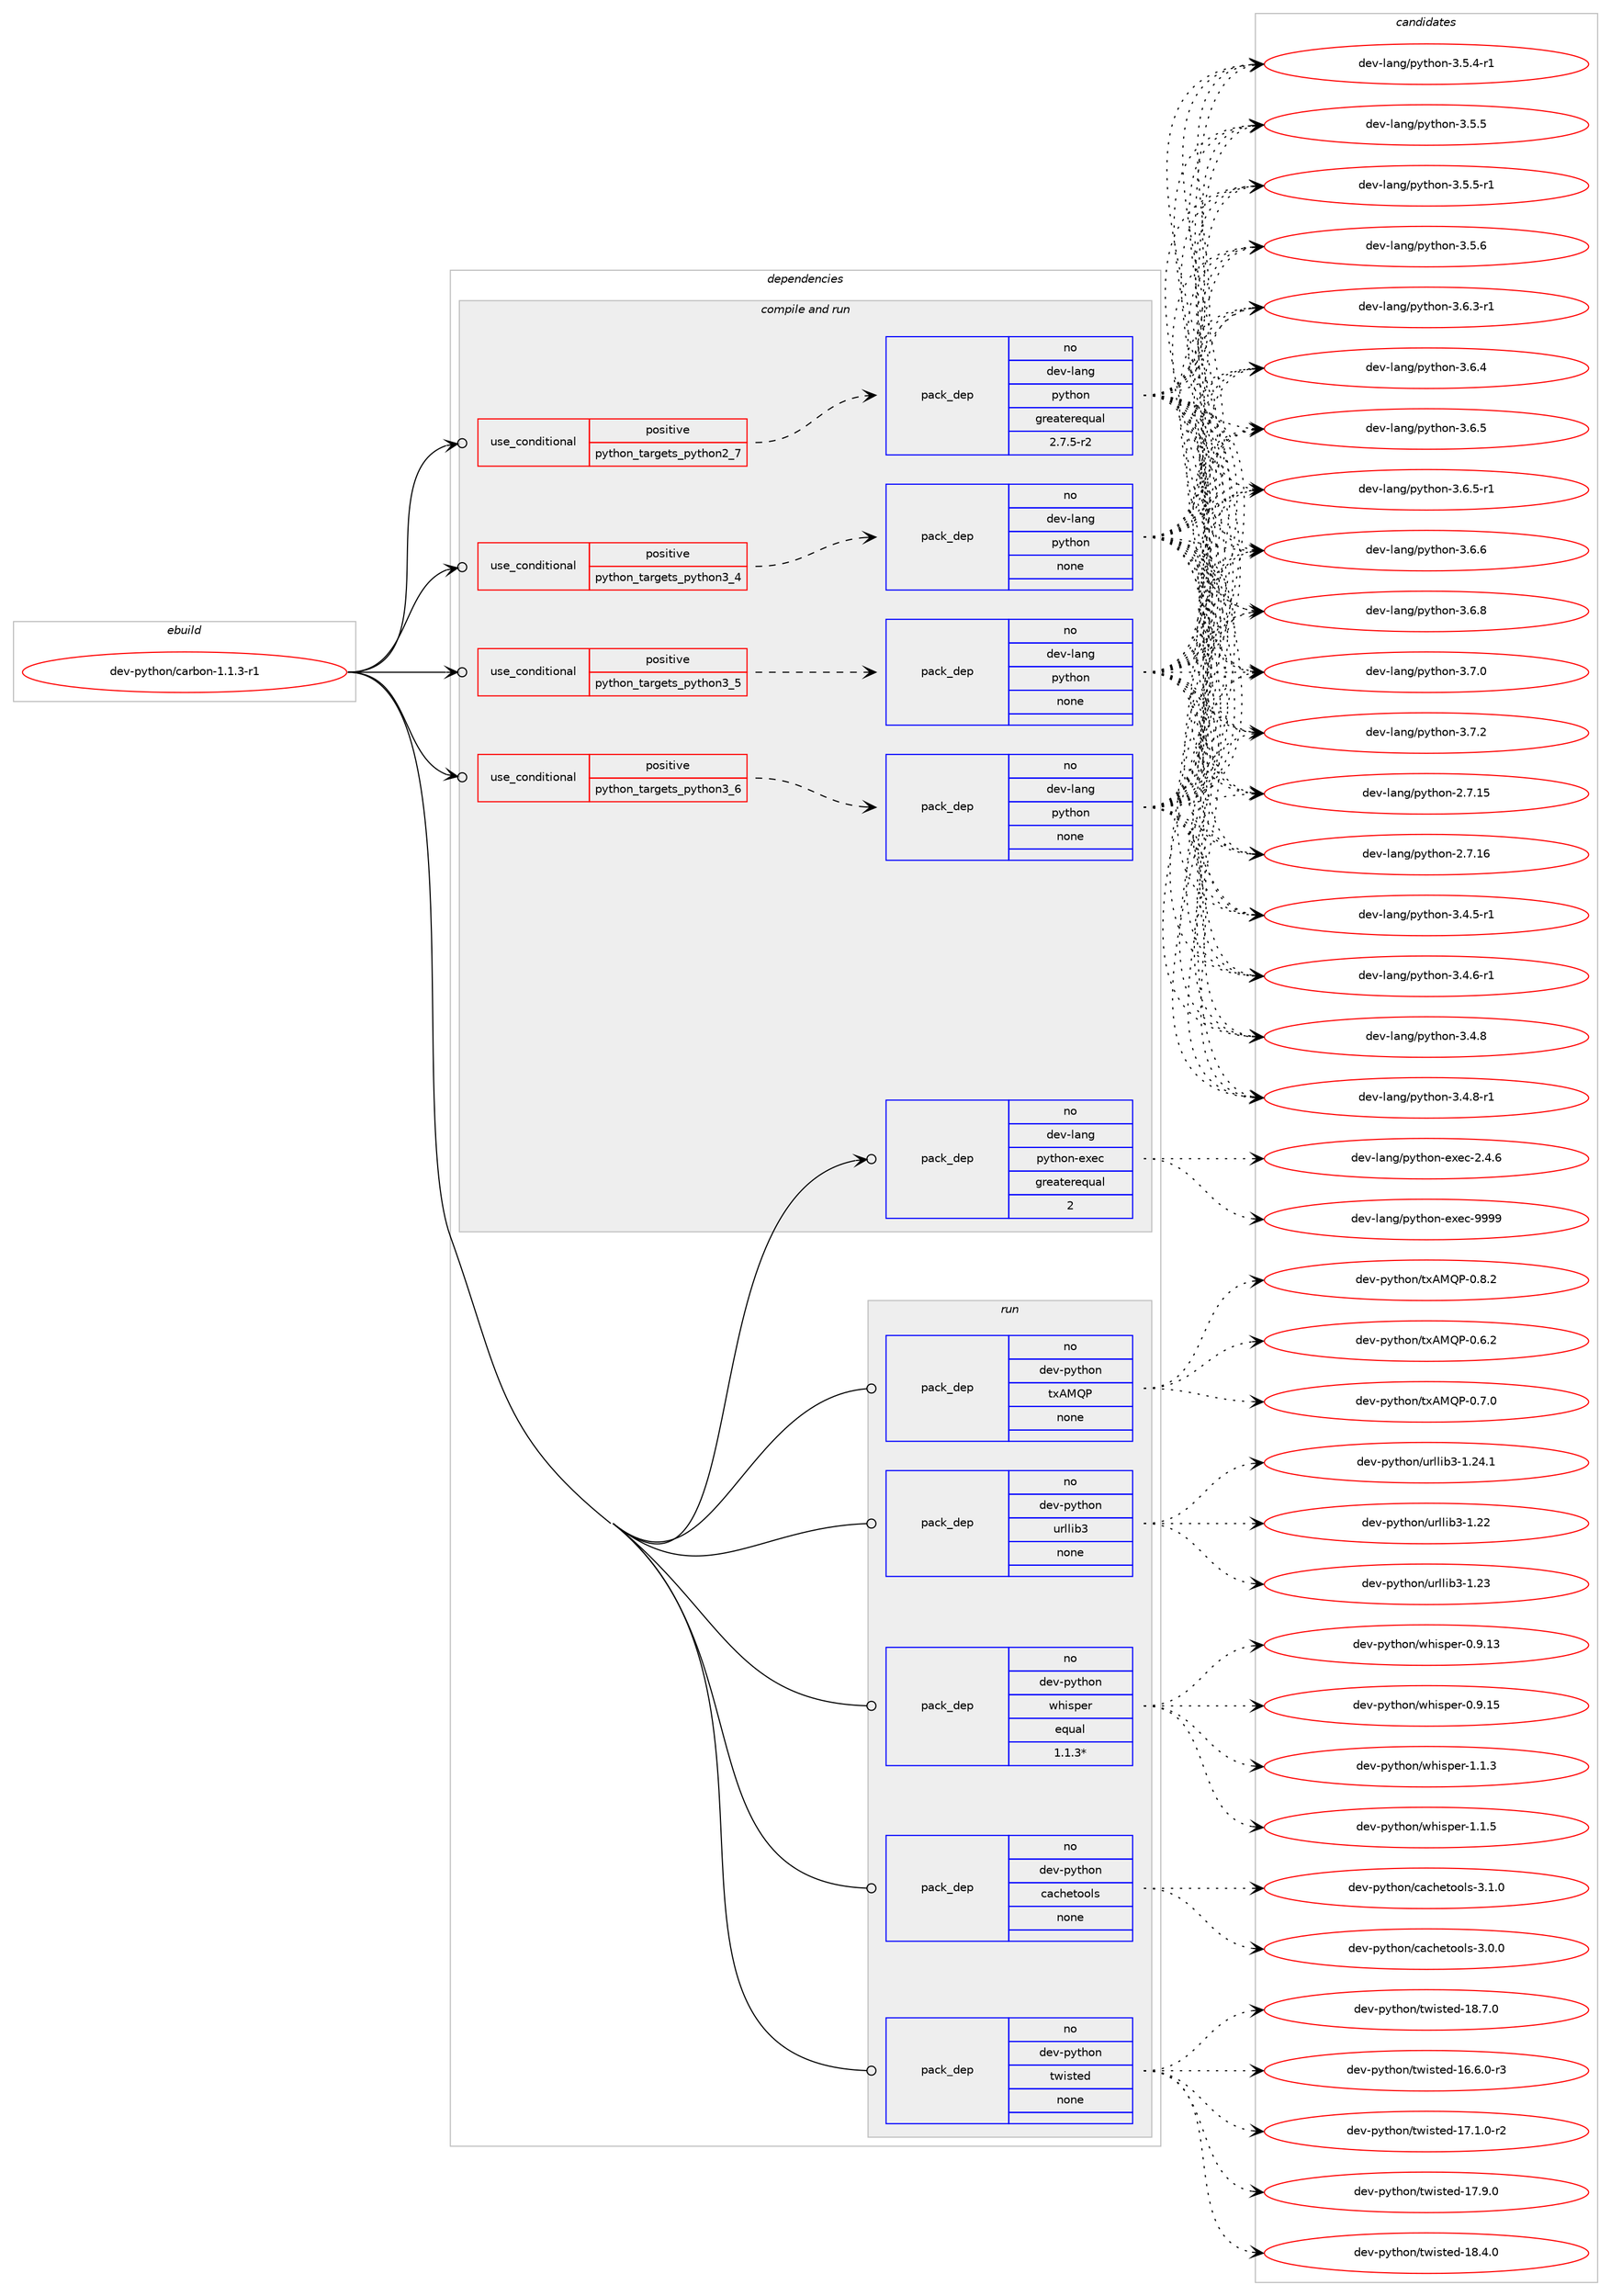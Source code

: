 digraph prolog {

# *************
# Graph options
# *************

newrank=true;
concentrate=true;
compound=true;
graph [rankdir=LR,fontname=Helvetica,fontsize=10,ranksep=1.5];#, ranksep=2.5, nodesep=0.2];
edge  [arrowhead=vee];
node  [fontname=Helvetica,fontsize=10];

# **********
# The ebuild
# **********

subgraph cluster_leftcol {
color=gray;
rank=same;
label=<<i>ebuild</i>>;
id [label="dev-python/carbon-1.1.3-r1", color=red, width=4, href="../dev-python/carbon-1.1.3-r1.svg"];
}

# ****************
# The dependencies
# ****************

subgraph cluster_midcol {
color=gray;
label=<<i>dependencies</i>>;
subgraph cluster_compile {
fillcolor="#eeeeee";
style=filled;
label=<<i>compile</i>>;
}
subgraph cluster_compileandrun {
fillcolor="#eeeeee";
style=filled;
label=<<i>compile and run</i>>;
subgraph cond372056 {
dependency1402395 [label=<<TABLE BORDER="0" CELLBORDER="1" CELLSPACING="0" CELLPADDING="4"><TR><TD ROWSPAN="3" CELLPADDING="10">use_conditional</TD></TR><TR><TD>positive</TD></TR><TR><TD>python_targets_python2_7</TD></TR></TABLE>>, shape=none, color=red];
subgraph pack1007104 {
dependency1402396 [label=<<TABLE BORDER="0" CELLBORDER="1" CELLSPACING="0" CELLPADDING="4" WIDTH="220"><TR><TD ROWSPAN="6" CELLPADDING="30">pack_dep</TD></TR><TR><TD WIDTH="110">no</TD></TR><TR><TD>dev-lang</TD></TR><TR><TD>python</TD></TR><TR><TD>greaterequal</TD></TR><TR><TD>2.7.5-r2</TD></TR></TABLE>>, shape=none, color=blue];
}
dependency1402395:e -> dependency1402396:w [weight=20,style="dashed",arrowhead="vee"];
}
id:e -> dependency1402395:w [weight=20,style="solid",arrowhead="odotvee"];
subgraph cond372057 {
dependency1402397 [label=<<TABLE BORDER="0" CELLBORDER="1" CELLSPACING="0" CELLPADDING="4"><TR><TD ROWSPAN="3" CELLPADDING="10">use_conditional</TD></TR><TR><TD>positive</TD></TR><TR><TD>python_targets_python3_4</TD></TR></TABLE>>, shape=none, color=red];
subgraph pack1007105 {
dependency1402398 [label=<<TABLE BORDER="0" CELLBORDER="1" CELLSPACING="0" CELLPADDING="4" WIDTH="220"><TR><TD ROWSPAN="6" CELLPADDING="30">pack_dep</TD></TR><TR><TD WIDTH="110">no</TD></TR><TR><TD>dev-lang</TD></TR><TR><TD>python</TD></TR><TR><TD>none</TD></TR><TR><TD></TD></TR></TABLE>>, shape=none, color=blue];
}
dependency1402397:e -> dependency1402398:w [weight=20,style="dashed",arrowhead="vee"];
}
id:e -> dependency1402397:w [weight=20,style="solid",arrowhead="odotvee"];
subgraph cond372058 {
dependency1402399 [label=<<TABLE BORDER="0" CELLBORDER="1" CELLSPACING="0" CELLPADDING="4"><TR><TD ROWSPAN="3" CELLPADDING="10">use_conditional</TD></TR><TR><TD>positive</TD></TR><TR><TD>python_targets_python3_5</TD></TR></TABLE>>, shape=none, color=red];
subgraph pack1007106 {
dependency1402400 [label=<<TABLE BORDER="0" CELLBORDER="1" CELLSPACING="0" CELLPADDING="4" WIDTH="220"><TR><TD ROWSPAN="6" CELLPADDING="30">pack_dep</TD></TR><TR><TD WIDTH="110">no</TD></TR><TR><TD>dev-lang</TD></TR><TR><TD>python</TD></TR><TR><TD>none</TD></TR><TR><TD></TD></TR></TABLE>>, shape=none, color=blue];
}
dependency1402399:e -> dependency1402400:w [weight=20,style="dashed",arrowhead="vee"];
}
id:e -> dependency1402399:w [weight=20,style="solid",arrowhead="odotvee"];
subgraph cond372059 {
dependency1402401 [label=<<TABLE BORDER="0" CELLBORDER="1" CELLSPACING="0" CELLPADDING="4"><TR><TD ROWSPAN="3" CELLPADDING="10">use_conditional</TD></TR><TR><TD>positive</TD></TR><TR><TD>python_targets_python3_6</TD></TR></TABLE>>, shape=none, color=red];
subgraph pack1007107 {
dependency1402402 [label=<<TABLE BORDER="0" CELLBORDER="1" CELLSPACING="0" CELLPADDING="4" WIDTH="220"><TR><TD ROWSPAN="6" CELLPADDING="30">pack_dep</TD></TR><TR><TD WIDTH="110">no</TD></TR><TR><TD>dev-lang</TD></TR><TR><TD>python</TD></TR><TR><TD>none</TD></TR><TR><TD></TD></TR></TABLE>>, shape=none, color=blue];
}
dependency1402401:e -> dependency1402402:w [weight=20,style="dashed",arrowhead="vee"];
}
id:e -> dependency1402401:w [weight=20,style="solid",arrowhead="odotvee"];
subgraph pack1007108 {
dependency1402403 [label=<<TABLE BORDER="0" CELLBORDER="1" CELLSPACING="0" CELLPADDING="4" WIDTH="220"><TR><TD ROWSPAN="6" CELLPADDING="30">pack_dep</TD></TR><TR><TD WIDTH="110">no</TD></TR><TR><TD>dev-lang</TD></TR><TR><TD>python-exec</TD></TR><TR><TD>greaterequal</TD></TR><TR><TD>2</TD></TR></TABLE>>, shape=none, color=blue];
}
id:e -> dependency1402403:w [weight=20,style="solid",arrowhead="odotvee"];
}
subgraph cluster_run {
fillcolor="#eeeeee";
style=filled;
label=<<i>run</i>>;
subgraph pack1007109 {
dependency1402404 [label=<<TABLE BORDER="0" CELLBORDER="1" CELLSPACING="0" CELLPADDING="4" WIDTH="220"><TR><TD ROWSPAN="6" CELLPADDING="30">pack_dep</TD></TR><TR><TD WIDTH="110">no</TD></TR><TR><TD>dev-python</TD></TR><TR><TD>cachetools</TD></TR><TR><TD>none</TD></TR><TR><TD></TD></TR></TABLE>>, shape=none, color=blue];
}
id:e -> dependency1402404:w [weight=20,style="solid",arrowhead="odot"];
subgraph pack1007110 {
dependency1402405 [label=<<TABLE BORDER="0" CELLBORDER="1" CELLSPACING="0" CELLPADDING="4" WIDTH="220"><TR><TD ROWSPAN="6" CELLPADDING="30">pack_dep</TD></TR><TR><TD WIDTH="110">no</TD></TR><TR><TD>dev-python</TD></TR><TR><TD>twisted</TD></TR><TR><TD>none</TD></TR><TR><TD></TD></TR></TABLE>>, shape=none, color=blue];
}
id:e -> dependency1402405:w [weight=20,style="solid",arrowhead="odot"];
subgraph pack1007111 {
dependency1402406 [label=<<TABLE BORDER="0" CELLBORDER="1" CELLSPACING="0" CELLPADDING="4" WIDTH="220"><TR><TD ROWSPAN="6" CELLPADDING="30">pack_dep</TD></TR><TR><TD WIDTH="110">no</TD></TR><TR><TD>dev-python</TD></TR><TR><TD>txAMQP</TD></TR><TR><TD>none</TD></TR><TR><TD></TD></TR></TABLE>>, shape=none, color=blue];
}
id:e -> dependency1402406:w [weight=20,style="solid",arrowhead="odot"];
subgraph pack1007112 {
dependency1402407 [label=<<TABLE BORDER="0" CELLBORDER="1" CELLSPACING="0" CELLPADDING="4" WIDTH="220"><TR><TD ROWSPAN="6" CELLPADDING="30">pack_dep</TD></TR><TR><TD WIDTH="110">no</TD></TR><TR><TD>dev-python</TD></TR><TR><TD>urllib3</TD></TR><TR><TD>none</TD></TR><TR><TD></TD></TR></TABLE>>, shape=none, color=blue];
}
id:e -> dependency1402407:w [weight=20,style="solid",arrowhead="odot"];
subgraph pack1007113 {
dependency1402408 [label=<<TABLE BORDER="0" CELLBORDER="1" CELLSPACING="0" CELLPADDING="4" WIDTH="220"><TR><TD ROWSPAN="6" CELLPADDING="30">pack_dep</TD></TR><TR><TD WIDTH="110">no</TD></TR><TR><TD>dev-python</TD></TR><TR><TD>whisper</TD></TR><TR><TD>equal</TD></TR><TR><TD>1.1.3*</TD></TR></TABLE>>, shape=none, color=blue];
}
id:e -> dependency1402408:w [weight=20,style="solid",arrowhead="odot"];
}
}

# **************
# The candidates
# **************

subgraph cluster_choices {
rank=same;
color=gray;
label=<<i>candidates</i>>;

subgraph choice1007104 {
color=black;
nodesep=1;
choice10010111845108971101034711212111610411111045504655464953 [label="dev-lang/python-2.7.15", color=red, width=4,href="../dev-lang/python-2.7.15.svg"];
choice10010111845108971101034711212111610411111045504655464954 [label="dev-lang/python-2.7.16", color=red, width=4,href="../dev-lang/python-2.7.16.svg"];
choice1001011184510897110103471121211161041111104551465246534511449 [label="dev-lang/python-3.4.5-r1", color=red, width=4,href="../dev-lang/python-3.4.5-r1.svg"];
choice1001011184510897110103471121211161041111104551465246544511449 [label="dev-lang/python-3.4.6-r1", color=red, width=4,href="../dev-lang/python-3.4.6-r1.svg"];
choice100101118451089711010347112121116104111110455146524656 [label="dev-lang/python-3.4.8", color=red, width=4,href="../dev-lang/python-3.4.8.svg"];
choice1001011184510897110103471121211161041111104551465246564511449 [label="dev-lang/python-3.4.8-r1", color=red, width=4,href="../dev-lang/python-3.4.8-r1.svg"];
choice1001011184510897110103471121211161041111104551465346524511449 [label="dev-lang/python-3.5.4-r1", color=red, width=4,href="../dev-lang/python-3.5.4-r1.svg"];
choice100101118451089711010347112121116104111110455146534653 [label="dev-lang/python-3.5.5", color=red, width=4,href="../dev-lang/python-3.5.5.svg"];
choice1001011184510897110103471121211161041111104551465346534511449 [label="dev-lang/python-3.5.5-r1", color=red, width=4,href="../dev-lang/python-3.5.5-r1.svg"];
choice100101118451089711010347112121116104111110455146534654 [label="dev-lang/python-3.5.6", color=red, width=4,href="../dev-lang/python-3.5.6.svg"];
choice1001011184510897110103471121211161041111104551465446514511449 [label="dev-lang/python-3.6.3-r1", color=red, width=4,href="../dev-lang/python-3.6.3-r1.svg"];
choice100101118451089711010347112121116104111110455146544652 [label="dev-lang/python-3.6.4", color=red, width=4,href="../dev-lang/python-3.6.4.svg"];
choice100101118451089711010347112121116104111110455146544653 [label="dev-lang/python-3.6.5", color=red, width=4,href="../dev-lang/python-3.6.5.svg"];
choice1001011184510897110103471121211161041111104551465446534511449 [label="dev-lang/python-3.6.5-r1", color=red, width=4,href="../dev-lang/python-3.6.5-r1.svg"];
choice100101118451089711010347112121116104111110455146544654 [label="dev-lang/python-3.6.6", color=red, width=4,href="../dev-lang/python-3.6.6.svg"];
choice100101118451089711010347112121116104111110455146544656 [label="dev-lang/python-3.6.8", color=red, width=4,href="../dev-lang/python-3.6.8.svg"];
choice100101118451089711010347112121116104111110455146554648 [label="dev-lang/python-3.7.0", color=red, width=4,href="../dev-lang/python-3.7.0.svg"];
choice100101118451089711010347112121116104111110455146554650 [label="dev-lang/python-3.7.2", color=red, width=4,href="../dev-lang/python-3.7.2.svg"];
dependency1402396:e -> choice10010111845108971101034711212111610411111045504655464953:w [style=dotted,weight="100"];
dependency1402396:e -> choice10010111845108971101034711212111610411111045504655464954:w [style=dotted,weight="100"];
dependency1402396:e -> choice1001011184510897110103471121211161041111104551465246534511449:w [style=dotted,weight="100"];
dependency1402396:e -> choice1001011184510897110103471121211161041111104551465246544511449:w [style=dotted,weight="100"];
dependency1402396:e -> choice100101118451089711010347112121116104111110455146524656:w [style=dotted,weight="100"];
dependency1402396:e -> choice1001011184510897110103471121211161041111104551465246564511449:w [style=dotted,weight="100"];
dependency1402396:e -> choice1001011184510897110103471121211161041111104551465346524511449:w [style=dotted,weight="100"];
dependency1402396:e -> choice100101118451089711010347112121116104111110455146534653:w [style=dotted,weight="100"];
dependency1402396:e -> choice1001011184510897110103471121211161041111104551465346534511449:w [style=dotted,weight="100"];
dependency1402396:e -> choice100101118451089711010347112121116104111110455146534654:w [style=dotted,weight="100"];
dependency1402396:e -> choice1001011184510897110103471121211161041111104551465446514511449:w [style=dotted,weight="100"];
dependency1402396:e -> choice100101118451089711010347112121116104111110455146544652:w [style=dotted,weight="100"];
dependency1402396:e -> choice100101118451089711010347112121116104111110455146544653:w [style=dotted,weight="100"];
dependency1402396:e -> choice1001011184510897110103471121211161041111104551465446534511449:w [style=dotted,weight="100"];
dependency1402396:e -> choice100101118451089711010347112121116104111110455146544654:w [style=dotted,weight="100"];
dependency1402396:e -> choice100101118451089711010347112121116104111110455146544656:w [style=dotted,weight="100"];
dependency1402396:e -> choice100101118451089711010347112121116104111110455146554648:w [style=dotted,weight="100"];
dependency1402396:e -> choice100101118451089711010347112121116104111110455146554650:w [style=dotted,weight="100"];
}
subgraph choice1007105 {
color=black;
nodesep=1;
choice10010111845108971101034711212111610411111045504655464953 [label="dev-lang/python-2.7.15", color=red, width=4,href="../dev-lang/python-2.7.15.svg"];
choice10010111845108971101034711212111610411111045504655464954 [label="dev-lang/python-2.7.16", color=red, width=4,href="../dev-lang/python-2.7.16.svg"];
choice1001011184510897110103471121211161041111104551465246534511449 [label="dev-lang/python-3.4.5-r1", color=red, width=4,href="../dev-lang/python-3.4.5-r1.svg"];
choice1001011184510897110103471121211161041111104551465246544511449 [label="dev-lang/python-3.4.6-r1", color=red, width=4,href="../dev-lang/python-3.4.6-r1.svg"];
choice100101118451089711010347112121116104111110455146524656 [label="dev-lang/python-3.4.8", color=red, width=4,href="../dev-lang/python-3.4.8.svg"];
choice1001011184510897110103471121211161041111104551465246564511449 [label="dev-lang/python-3.4.8-r1", color=red, width=4,href="../dev-lang/python-3.4.8-r1.svg"];
choice1001011184510897110103471121211161041111104551465346524511449 [label="dev-lang/python-3.5.4-r1", color=red, width=4,href="../dev-lang/python-3.5.4-r1.svg"];
choice100101118451089711010347112121116104111110455146534653 [label="dev-lang/python-3.5.5", color=red, width=4,href="../dev-lang/python-3.5.5.svg"];
choice1001011184510897110103471121211161041111104551465346534511449 [label="dev-lang/python-3.5.5-r1", color=red, width=4,href="../dev-lang/python-3.5.5-r1.svg"];
choice100101118451089711010347112121116104111110455146534654 [label="dev-lang/python-3.5.6", color=red, width=4,href="../dev-lang/python-3.5.6.svg"];
choice1001011184510897110103471121211161041111104551465446514511449 [label="dev-lang/python-3.6.3-r1", color=red, width=4,href="../dev-lang/python-3.6.3-r1.svg"];
choice100101118451089711010347112121116104111110455146544652 [label="dev-lang/python-3.6.4", color=red, width=4,href="../dev-lang/python-3.6.4.svg"];
choice100101118451089711010347112121116104111110455146544653 [label="dev-lang/python-3.6.5", color=red, width=4,href="../dev-lang/python-3.6.5.svg"];
choice1001011184510897110103471121211161041111104551465446534511449 [label="dev-lang/python-3.6.5-r1", color=red, width=4,href="../dev-lang/python-3.6.5-r1.svg"];
choice100101118451089711010347112121116104111110455146544654 [label="dev-lang/python-3.6.6", color=red, width=4,href="../dev-lang/python-3.6.6.svg"];
choice100101118451089711010347112121116104111110455146544656 [label="dev-lang/python-3.6.8", color=red, width=4,href="../dev-lang/python-3.6.8.svg"];
choice100101118451089711010347112121116104111110455146554648 [label="dev-lang/python-3.7.0", color=red, width=4,href="../dev-lang/python-3.7.0.svg"];
choice100101118451089711010347112121116104111110455146554650 [label="dev-lang/python-3.7.2", color=red, width=4,href="../dev-lang/python-3.7.2.svg"];
dependency1402398:e -> choice10010111845108971101034711212111610411111045504655464953:w [style=dotted,weight="100"];
dependency1402398:e -> choice10010111845108971101034711212111610411111045504655464954:w [style=dotted,weight="100"];
dependency1402398:e -> choice1001011184510897110103471121211161041111104551465246534511449:w [style=dotted,weight="100"];
dependency1402398:e -> choice1001011184510897110103471121211161041111104551465246544511449:w [style=dotted,weight="100"];
dependency1402398:e -> choice100101118451089711010347112121116104111110455146524656:w [style=dotted,weight="100"];
dependency1402398:e -> choice1001011184510897110103471121211161041111104551465246564511449:w [style=dotted,weight="100"];
dependency1402398:e -> choice1001011184510897110103471121211161041111104551465346524511449:w [style=dotted,weight="100"];
dependency1402398:e -> choice100101118451089711010347112121116104111110455146534653:w [style=dotted,weight="100"];
dependency1402398:e -> choice1001011184510897110103471121211161041111104551465346534511449:w [style=dotted,weight="100"];
dependency1402398:e -> choice100101118451089711010347112121116104111110455146534654:w [style=dotted,weight="100"];
dependency1402398:e -> choice1001011184510897110103471121211161041111104551465446514511449:w [style=dotted,weight="100"];
dependency1402398:e -> choice100101118451089711010347112121116104111110455146544652:w [style=dotted,weight="100"];
dependency1402398:e -> choice100101118451089711010347112121116104111110455146544653:w [style=dotted,weight="100"];
dependency1402398:e -> choice1001011184510897110103471121211161041111104551465446534511449:w [style=dotted,weight="100"];
dependency1402398:e -> choice100101118451089711010347112121116104111110455146544654:w [style=dotted,weight="100"];
dependency1402398:e -> choice100101118451089711010347112121116104111110455146544656:w [style=dotted,weight="100"];
dependency1402398:e -> choice100101118451089711010347112121116104111110455146554648:w [style=dotted,weight="100"];
dependency1402398:e -> choice100101118451089711010347112121116104111110455146554650:w [style=dotted,weight="100"];
}
subgraph choice1007106 {
color=black;
nodesep=1;
choice10010111845108971101034711212111610411111045504655464953 [label="dev-lang/python-2.7.15", color=red, width=4,href="../dev-lang/python-2.7.15.svg"];
choice10010111845108971101034711212111610411111045504655464954 [label="dev-lang/python-2.7.16", color=red, width=4,href="../dev-lang/python-2.7.16.svg"];
choice1001011184510897110103471121211161041111104551465246534511449 [label="dev-lang/python-3.4.5-r1", color=red, width=4,href="../dev-lang/python-3.4.5-r1.svg"];
choice1001011184510897110103471121211161041111104551465246544511449 [label="dev-lang/python-3.4.6-r1", color=red, width=4,href="../dev-lang/python-3.4.6-r1.svg"];
choice100101118451089711010347112121116104111110455146524656 [label="dev-lang/python-3.4.8", color=red, width=4,href="../dev-lang/python-3.4.8.svg"];
choice1001011184510897110103471121211161041111104551465246564511449 [label="dev-lang/python-3.4.8-r1", color=red, width=4,href="../dev-lang/python-3.4.8-r1.svg"];
choice1001011184510897110103471121211161041111104551465346524511449 [label="dev-lang/python-3.5.4-r1", color=red, width=4,href="../dev-lang/python-3.5.4-r1.svg"];
choice100101118451089711010347112121116104111110455146534653 [label="dev-lang/python-3.5.5", color=red, width=4,href="../dev-lang/python-3.5.5.svg"];
choice1001011184510897110103471121211161041111104551465346534511449 [label="dev-lang/python-3.5.5-r1", color=red, width=4,href="../dev-lang/python-3.5.5-r1.svg"];
choice100101118451089711010347112121116104111110455146534654 [label="dev-lang/python-3.5.6", color=red, width=4,href="../dev-lang/python-3.5.6.svg"];
choice1001011184510897110103471121211161041111104551465446514511449 [label="dev-lang/python-3.6.3-r1", color=red, width=4,href="../dev-lang/python-3.6.3-r1.svg"];
choice100101118451089711010347112121116104111110455146544652 [label="dev-lang/python-3.6.4", color=red, width=4,href="../dev-lang/python-3.6.4.svg"];
choice100101118451089711010347112121116104111110455146544653 [label="dev-lang/python-3.6.5", color=red, width=4,href="../dev-lang/python-3.6.5.svg"];
choice1001011184510897110103471121211161041111104551465446534511449 [label="dev-lang/python-3.6.5-r1", color=red, width=4,href="../dev-lang/python-3.6.5-r1.svg"];
choice100101118451089711010347112121116104111110455146544654 [label="dev-lang/python-3.6.6", color=red, width=4,href="../dev-lang/python-3.6.6.svg"];
choice100101118451089711010347112121116104111110455146544656 [label="dev-lang/python-3.6.8", color=red, width=4,href="../dev-lang/python-3.6.8.svg"];
choice100101118451089711010347112121116104111110455146554648 [label="dev-lang/python-3.7.0", color=red, width=4,href="../dev-lang/python-3.7.0.svg"];
choice100101118451089711010347112121116104111110455146554650 [label="dev-lang/python-3.7.2", color=red, width=4,href="../dev-lang/python-3.7.2.svg"];
dependency1402400:e -> choice10010111845108971101034711212111610411111045504655464953:w [style=dotted,weight="100"];
dependency1402400:e -> choice10010111845108971101034711212111610411111045504655464954:w [style=dotted,weight="100"];
dependency1402400:e -> choice1001011184510897110103471121211161041111104551465246534511449:w [style=dotted,weight="100"];
dependency1402400:e -> choice1001011184510897110103471121211161041111104551465246544511449:w [style=dotted,weight="100"];
dependency1402400:e -> choice100101118451089711010347112121116104111110455146524656:w [style=dotted,weight="100"];
dependency1402400:e -> choice1001011184510897110103471121211161041111104551465246564511449:w [style=dotted,weight="100"];
dependency1402400:e -> choice1001011184510897110103471121211161041111104551465346524511449:w [style=dotted,weight="100"];
dependency1402400:e -> choice100101118451089711010347112121116104111110455146534653:w [style=dotted,weight="100"];
dependency1402400:e -> choice1001011184510897110103471121211161041111104551465346534511449:w [style=dotted,weight="100"];
dependency1402400:e -> choice100101118451089711010347112121116104111110455146534654:w [style=dotted,weight="100"];
dependency1402400:e -> choice1001011184510897110103471121211161041111104551465446514511449:w [style=dotted,weight="100"];
dependency1402400:e -> choice100101118451089711010347112121116104111110455146544652:w [style=dotted,weight="100"];
dependency1402400:e -> choice100101118451089711010347112121116104111110455146544653:w [style=dotted,weight="100"];
dependency1402400:e -> choice1001011184510897110103471121211161041111104551465446534511449:w [style=dotted,weight="100"];
dependency1402400:e -> choice100101118451089711010347112121116104111110455146544654:w [style=dotted,weight="100"];
dependency1402400:e -> choice100101118451089711010347112121116104111110455146544656:w [style=dotted,weight="100"];
dependency1402400:e -> choice100101118451089711010347112121116104111110455146554648:w [style=dotted,weight="100"];
dependency1402400:e -> choice100101118451089711010347112121116104111110455146554650:w [style=dotted,weight="100"];
}
subgraph choice1007107 {
color=black;
nodesep=1;
choice10010111845108971101034711212111610411111045504655464953 [label="dev-lang/python-2.7.15", color=red, width=4,href="../dev-lang/python-2.7.15.svg"];
choice10010111845108971101034711212111610411111045504655464954 [label="dev-lang/python-2.7.16", color=red, width=4,href="../dev-lang/python-2.7.16.svg"];
choice1001011184510897110103471121211161041111104551465246534511449 [label="dev-lang/python-3.4.5-r1", color=red, width=4,href="../dev-lang/python-3.4.5-r1.svg"];
choice1001011184510897110103471121211161041111104551465246544511449 [label="dev-lang/python-3.4.6-r1", color=red, width=4,href="../dev-lang/python-3.4.6-r1.svg"];
choice100101118451089711010347112121116104111110455146524656 [label="dev-lang/python-3.4.8", color=red, width=4,href="../dev-lang/python-3.4.8.svg"];
choice1001011184510897110103471121211161041111104551465246564511449 [label="dev-lang/python-3.4.8-r1", color=red, width=4,href="../dev-lang/python-3.4.8-r1.svg"];
choice1001011184510897110103471121211161041111104551465346524511449 [label="dev-lang/python-3.5.4-r1", color=red, width=4,href="../dev-lang/python-3.5.4-r1.svg"];
choice100101118451089711010347112121116104111110455146534653 [label="dev-lang/python-3.5.5", color=red, width=4,href="../dev-lang/python-3.5.5.svg"];
choice1001011184510897110103471121211161041111104551465346534511449 [label="dev-lang/python-3.5.5-r1", color=red, width=4,href="../dev-lang/python-3.5.5-r1.svg"];
choice100101118451089711010347112121116104111110455146534654 [label="dev-lang/python-3.5.6", color=red, width=4,href="../dev-lang/python-3.5.6.svg"];
choice1001011184510897110103471121211161041111104551465446514511449 [label="dev-lang/python-3.6.3-r1", color=red, width=4,href="../dev-lang/python-3.6.3-r1.svg"];
choice100101118451089711010347112121116104111110455146544652 [label="dev-lang/python-3.6.4", color=red, width=4,href="../dev-lang/python-3.6.4.svg"];
choice100101118451089711010347112121116104111110455146544653 [label="dev-lang/python-3.6.5", color=red, width=4,href="../dev-lang/python-3.6.5.svg"];
choice1001011184510897110103471121211161041111104551465446534511449 [label="dev-lang/python-3.6.5-r1", color=red, width=4,href="../dev-lang/python-3.6.5-r1.svg"];
choice100101118451089711010347112121116104111110455146544654 [label="dev-lang/python-3.6.6", color=red, width=4,href="../dev-lang/python-3.6.6.svg"];
choice100101118451089711010347112121116104111110455146544656 [label="dev-lang/python-3.6.8", color=red, width=4,href="../dev-lang/python-3.6.8.svg"];
choice100101118451089711010347112121116104111110455146554648 [label="dev-lang/python-3.7.0", color=red, width=4,href="../dev-lang/python-3.7.0.svg"];
choice100101118451089711010347112121116104111110455146554650 [label="dev-lang/python-3.7.2", color=red, width=4,href="../dev-lang/python-3.7.2.svg"];
dependency1402402:e -> choice10010111845108971101034711212111610411111045504655464953:w [style=dotted,weight="100"];
dependency1402402:e -> choice10010111845108971101034711212111610411111045504655464954:w [style=dotted,weight="100"];
dependency1402402:e -> choice1001011184510897110103471121211161041111104551465246534511449:w [style=dotted,weight="100"];
dependency1402402:e -> choice1001011184510897110103471121211161041111104551465246544511449:w [style=dotted,weight="100"];
dependency1402402:e -> choice100101118451089711010347112121116104111110455146524656:w [style=dotted,weight="100"];
dependency1402402:e -> choice1001011184510897110103471121211161041111104551465246564511449:w [style=dotted,weight="100"];
dependency1402402:e -> choice1001011184510897110103471121211161041111104551465346524511449:w [style=dotted,weight="100"];
dependency1402402:e -> choice100101118451089711010347112121116104111110455146534653:w [style=dotted,weight="100"];
dependency1402402:e -> choice1001011184510897110103471121211161041111104551465346534511449:w [style=dotted,weight="100"];
dependency1402402:e -> choice100101118451089711010347112121116104111110455146534654:w [style=dotted,weight="100"];
dependency1402402:e -> choice1001011184510897110103471121211161041111104551465446514511449:w [style=dotted,weight="100"];
dependency1402402:e -> choice100101118451089711010347112121116104111110455146544652:w [style=dotted,weight="100"];
dependency1402402:e -> choice100101118451089711010347112121116104111110455146544653:w [style=dotted,weight="100"];
dependency1402402:e -> choice1001011184510897110103471121211161041111104551465446534511449:w [style=dotted,weight="100"];
dependency1402402:e -> choice100101118451089711010347112121116104111110455146544654:w [style=dotted,weight="100"];
dependency1402402:e -> choice100101118451089711010347112121116104111110455146544656:w [style=dotted,weight="100"];
dependency1402402:e -> choice100101118451089711010347112121116104111110455146554648:w [style=dotted,weight="100"];
dependency1402402:e -> choice100101118451089711010347112121116104111110455146554650:w [style=dotted,weight="100"];
}
subgraph choice1007108 {
color=black;
nodesep=1;
choice1001011184510897110103471121211161041111104510112010199455046524654 [label="dev-lang/python-exec-2.4.6", color=red, width=4,href="../dev-lang/python-exec-2.4.6.svg"];
choice10010111845108971101034711212111610411111045101120101994557575757 [label="dev-lang/python-exec-9999", color=red, width=4,href="../dev-lang/python-exec-9999.svg"];
dependency1402403:e -> choice1001011184510897110103471121211161041111104510112010199455046524654:w [style=dotted,weight="100"];
dependency1402403:e -> choice10010111845108971101034711212111610411111045101120101994557575757:w [style=dotted,weight="100"];
}
subgraph choice1007109 {
color=black;
nodesep=1;
choice1001011184511212111610411111047999799104101116111111108115455146484648 [label="dev-python/cachetools-3.0.0", color=red, width=4,href="../dev-python/cachetools-3.0.0.svg"];
choice1001011184511212111610411111047999799104101116111111108115455146494648 [label="dev-python/cachetools-3.1.0", color=red, width=4,href="../dev-python/cachetools-3.1.0.svg"];
dependency1402404:e -> choice1001011184511212111610411111047999799104101116111111108115455146484648:w [style=dotted,weight="100"];
dependency1402404:e -> choice1001011184511212111610411111047999799104101116111111108115455146494648:w [style=dotted,weight="100"];
}
subgraph choice1007110 {
color=black;
nodesep=1;
choice1001011184511212111610411111047116119105115116101100454954465446484511451 [label="dev-python/twisted-16.6.0-r3", color=red, width=4,href="../dev-python/twisted-16.6.0-r3.svg"];
choice1001011184511212111610411111047116119105115116101100454955464946484511450 [label="dev-python/twisted-17.1.0-r2", color=red, width=4,href="../dev-python/twisted-17.1.0-r2.svg"];
choice100101118451121211161041111104711611910511511610110045495546574648 [label="dev-python/twisted-17.9.0", color=red, width=4,href="../dev-python/twisted-17.9.0.svg"];
choice100101118451121211161041111104711611910511511610110045495646524648 [label="dev-python/twisted-18.4.0", color=red, width=4,href="../dev-python/twisted-18.4.0.svg"];
choice100101118451121211161041111104711611910511511610110045495646554648 [label="dev-python/twisted-18.7.0", color=red, width=4,href="../dev-python/twisted-18.7.0.svg"];
dependency1402405:e -> choice1001011184511212111610411111047116119105115116101100454954465446484511451:w [style=dotted,weight="100"];
dependency1402405:e -> choice1001011184511212111610411111047116119105115116101100454955464946484511450:w [style=dotted,weight="100"];
dependency1402405:e -> choice100101118451121211161041111104711611910511511610110045495546574648:w [style=dotted,weight="100"];
dependency1402405:e -> choice100101118451121211161041111104711611910511511610110045495646524648:w [style=dotted,weight="100"];
dependency1402405:e -> choice100101118451121211161041111104711611910511511610110045495646554648:w [style=dotted,weight="100"];
}
subgraph choice1007111 {
color=black;
nodesep=1;
choice100101118451121211161041111104711612065778180454846544650 [label="dev-python/txAMQP-0.6.2", color=red, width=4,href="../dev-python/txAMQP-0.6.2.svg"];
choice100101118451121211161041111104711612065778180454846554648 [label="dev-python/txAMQP-0.7.0", color=red, width=4,href="../dev-python/txAMQP-0.7.0.svg"];
choice100101118451121211161041111104711612065778180454846564650 [label="dev-python/txAMQP-0.8.2", color=red, width=4,href="../dev-python/txAMQP-0.8.2.svg"];
dependency1402406:e -> choice100101118451121211161041111104711612065778180454846544650:w [style=dotted,weight="100"];
dependency1402406:e -> choice100101118451121211161041111104711612065778180454846554648:w [style=dotted,weight="100"];
dependency1402406:e -> choice100101118451121211161041111104711612065778180454846564650:w [style=dotted,weight="100"];
}
subgraph choice1007112 {
color=black;
nodesep=1;
choice100101118451121211161041111104711711410810810598514549465050 [label="dev-python/urllib3-1.22", color=red, width=4,href="../dev-python/urllib3-1.22.svg"];
choice100101118451121211161041111104711711410810810598514549465051 [label="dev-python/urllib3-1.23", color=red, width=4,href="../dev-python/urllib3-1.23.svg"];
choice1001011184511212111610411111047117114108108105985145494650524649 [label="dev-python/urllib3-1.24.1", color=red, width=4,href="../dev-python/urllib3-1.24.1.svg"];
dependency1402407:e -> choice100101118451121211161041111104711711410810810598514549465050:w [style=dotted,weight="100"];
dependency1402407:e -> choice100101118451121211161041111104711711410810810598514549465051:w [style=dotted,weight="100"];
dependency1402407:e -> choice1001011184511212111610411111047117114108108105985145494650524649:w [style=dotted,weight="100"];
}
subgraph choice1007113 {
color=black;
nodesep=1;
choice100101118451121211161041111104711910410511511210111445484657464951 [label="dev-python/whisper-0.9.13", color=red, width=4,href="../dev-python/whisper-0.9.13.svg"];
choice100101118451121211161041111104711910410511511210111445484657464953 [label="dev-python/whisper-0.9.15", color=red, width=4,href="../dev-python/whisper-0.9.15.svg"];
choice1001011184511212111610411111047119104105115112101114454946494651 [label="dev-python/whisper-1.1.3", color=red, width=4,href="../dev-python/whisper-1.1.3.svg"];
choice1001011184511212111610411111047119104105115112101114454946494653 [label="dev-python/whisper-1.1.5", color=red, width=4,href="../dev-python/whisper-1.1.5.svg"];
dependency1402408:e -> choice100101118451121211161041111104711910410511511210111445484657464951:w [style=dotted,weight="100"];
dependency1402408:e -> choice100101118451121211161041111104711910410511511210111445484657464953:w [style=dotted,weight="100"];
dependency1402408:e -> choice1001011184511212111610411111047119104105115112101114454946494651:w [style=dotted,weight="100"];
dependency1402408:e -> choice1001011184511212111610411111047119104105115112101114454946494653:w [style=dotted,weight="100"];
}
}

}
